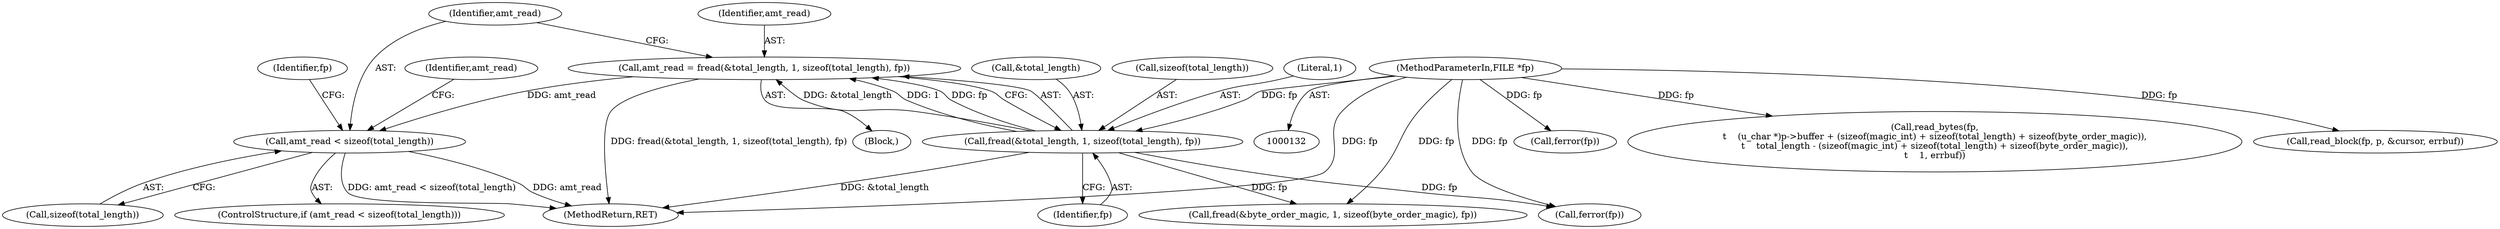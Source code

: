 digraph "0_libpcap_87d6bef033062f969e70fa40c43dfd945d5a20ab@API" {
"1000181" [label="(Call,amt_read < sizeof(total_length))"];
"1000171" [label="(Call,amt_read = fread(&total_length, 1, sizeof(total_length), fp))"];
"1000173" [label="(Call,fread(&total_length, 1, sizeof(total_length), fp))"];
"1000134" [label="(MethodParameterIn,FILE *fp)"];
"1000171" [label="(Call,amt_read = fread(&total_length, 1, sizeof(total_length), fp))"];
"1000134" [label="(MethodParameterIn,FILE *fp)"];
"1000219" [label="(Call,ferror(fp))"];
"1000172" [label="(Identifier,amt_read)"];
"1000174" [label="(Call,&total_length)"];
"1000204" [label="(Identifier,amt_read)"];
"1000709" [label="(MethodReturn,RET)"];
"1000447" [label="(Call,read_bytes(fp,\n\t    (u_char *)p->buffer + (sizeof(magic_int) + sizeof(total_length) + sizeof(byte_order_magic)),\n\t    total_length - (sizeof(magic_int) + sizeof(total_length) + sizeof(byte_order_magic)),\n\t    1, errbuf))"];
"1000181" [label="(Call,amt_read < sizeof(total_length))"];
"1000182" [label="(Identifier,amt_read)"];
"1000179" [label="(Identifier,fp)"];
"1000177" [label="(Call,sizeof(total_length))"];
"1000188" [label="(Identifier,fp)"];
"1000173" [label="(Call,fread(&total_length, 1, sizeof(total_length), fp))"];
"1000205" [label="(Call,fread(&byte_order_magic, 1, sizeof(byte_order_magic), fp))"];
"1000183" [label="(Call,sizeof(total_length))"];
"1000176" [label="(Literal,1)"];
"1000138" [label="(Block,)"];
"1000549" [label="(Call,read_block(fp, p, &cursor, errbuf))"];
"1000187" [label="(Call,ferror(fp))"];
"1000180" [label="(ControlStructure,if (amt_read < sizeof(total_length)))"];
"1000181" -> "1000180"  [label="AST: "];
"1000181" -> "1000183"  [label="CFG: "];
"1000182" -> "1000181"  [label="AST: "];
"1000183" -> "1000181"  [label="AST: "];
"1000188" -> "1000181"  [label="CFG: "];
"1000204" -> "1000181"  [label="CFG: "];
"1000181" -> "1000709"  [label="DDG: amt_read"];
"1000181" -> "1000709"  [label="DDG: amt_read < sizeof(total_length)"];
"1000171" -> "1000181"  [label="DDG: amt_read"];
"1000171" -> "1000138"  [label="AST: "];
"1000171" -> "1000173"  [label="CFG: "];
"1000172" -> "1000171"  [label="AST: "];
"1000173" -> "1000171"  [label="AST: "];
"1000182" -> "1000171"  [label="CFG: "];
"1000171" -> "1000709"  [label="DDG: fread(&total_length, 1, sizeof(total_length), fp)"];
"1000173" -> "1000171"  [label="DDG: &total_length"];
"1000173" -> "1000171"  [label="DDG: 1"];
"1000173" -> "1000171"  [label="DDG: fp"];
"1000173" -> "1000179"  [label="CFG: "];
"1000174" -> "1000173"  [label="AST: "];
"1000176" -> "1000173"  [label="AST: "];
"1000177" -> "1000173"  [label="AST: "];
"1000179" -> "1000173"  [label="AST: "];
"1000173" -> "1000709"  [label="DDG: &total_length"];
"1000134" -> "1000173"  [label="DDG: fp"];
"1000173" -> "1000187"  [label="DDG: fp"];
"1000173" -> "1000205"  [label="DDG: fp"];
"1000134" -> "1000132"  [label="AST: "];
"1000134" -> "1000709"  [label="DDG: fp"];
"1000134" -> "1000187"  [label="DDG: fp"];
"1000134" -> "1000205"  [label="DDG: fp"];
"1000134" -> "1000219"  [label="DDG: fp"];
"1000134" -> "1000447"  [label="DDG: fp"];
"1000134" -> "1000549"  [label="DDG: fp"];
}
